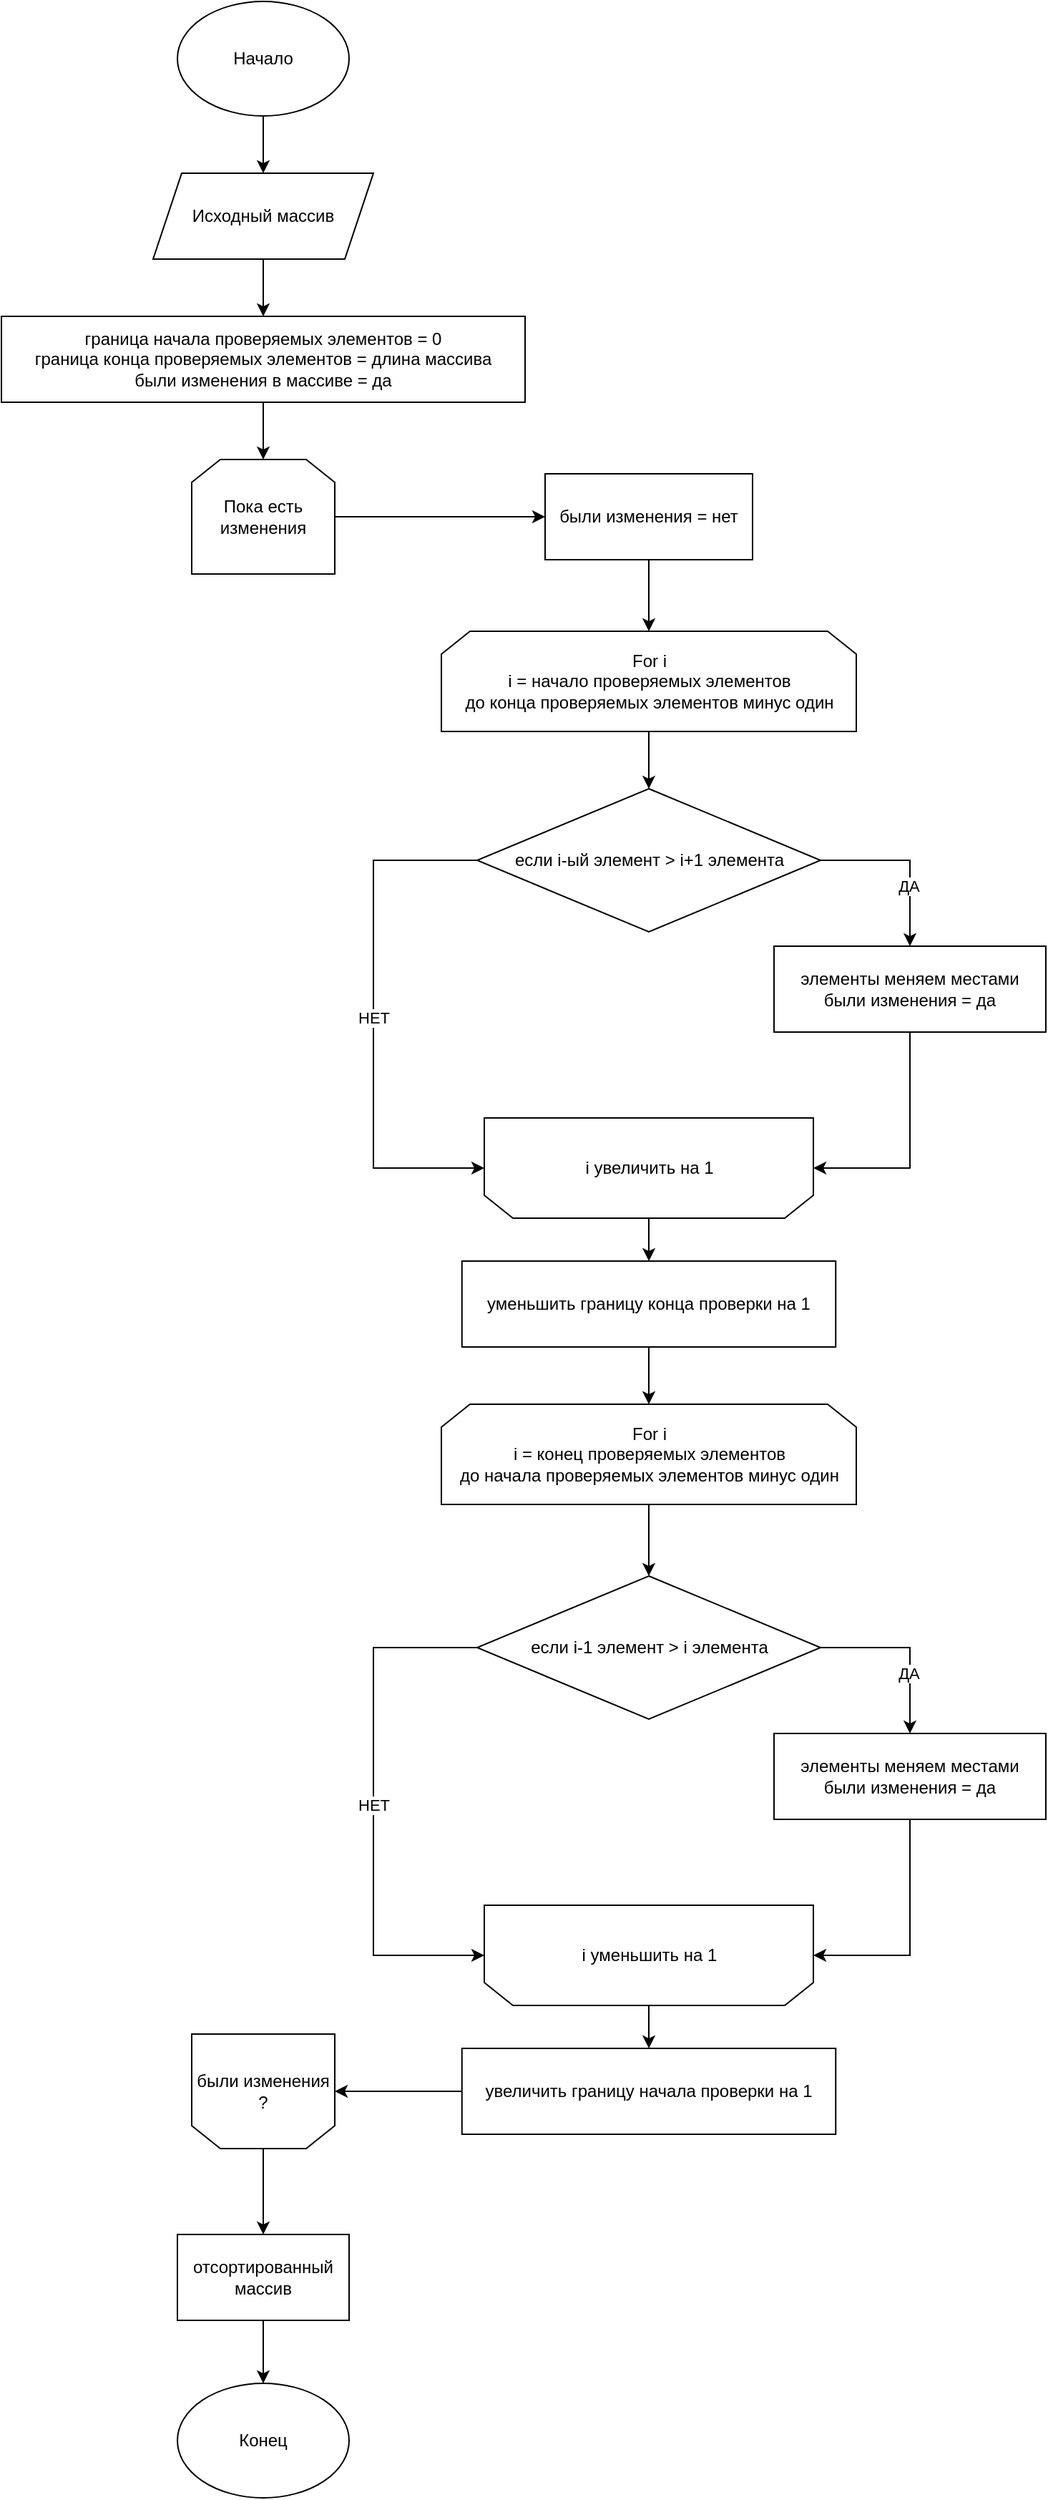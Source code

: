 <mxfile version="21.1.2" type="device">
  <diagram id="C5RBs43oDa-KdzZeNtuy" name="Page-1">
    <mxGraphModel dx="1182" dy="683" grid="1" gridSize="10" guides="1" tooltips="1" connect="1" arrows="1" fold="1" page="1" pageScale="1" pageWidth="827" pageHeight="1169" math="0" shadow="0">
      <root>
        <mxCell id="WIyWlLk6GJQsqaUBKTNV-0" />
        <mxCell id="WIyWlLk6GJQsqaUBKTNV-1" parent="WIyWlLk6GJQsqaUBKTNV-0" />
        <mxCell id="7dyfSy4HtISxKkxM-MtV-2" style="edgeStyle=orthogonalEdgeStyle;rounded=0;orthogonalLoop=1;jettySize=auto;html=1;entryX=0.5;entryY=0;entryDx=0;entryDy=0;" edge="1" parent="WIyWlLk6GJQsqaUBKTNV-1" source="7dyfSy4HtISxKkxM-MtV-0" target="7dyfSy4HtISxKkxM-MtV-1">
          <mxGeometry relative="1" as="geometry" />
        </mxCell>
        <mxCell id="7dyfSy4HtISxKkxM-MtV-0" value="Начало" style="ellipse;whiteSpace=wrap;html=1;" vertex="1" parent="WIyWlLk6GJQsqaUBKTNV-1">
          <mxGeometry x="172" y="50" width="120" height="80" as="geometry" />
        </mxCell>
        <mxCell id="7dyfSy4HtISxKkxM-MtV-10" style="edgeStyle=orthogonalEdgeStyle;rounded=0;orthogonalLoop=1;jettySize=auto;html=1;exitX=0.5;exitY=1;exitDx=0;exitDy=0;entryX=0.5;entryY=0;entryDx=0;entryDy=0;" edge="1" parent="WIyWlLk6GJQsqaUBKTNV-1" source="7dyfSy4HtISxKkxM-MtV-1" target="7dyfSy4HtISxKkxM-MtV-9">
          <mxGeometry relative="1" as="geometry" />
        </mxCell>
        <mxCell id="7dyfSy4HtISxKkxM-MtV-1" value="Исходный массив" style="shape=parallelogram;perimeter=parallelogramPerimeter;whiteSpace=wrap;html=1;fixedSize=1;" vertex="1" parent="WIyWlLk6GJQsqaUBKTNV-1">
          <mxGeometry x="155" y="170" width="154" height="60" as="geometry" />
        </mxCell>
        <mxCell id="7dyfSy4HtISxKkxM-MtV-42" style="edgeStyle=orthogonalEdgeStyle;rounded=0;orthogonalLoop=1;jettySize=auto;html=1;" edge="1" parent="WIyWlLk6GJQsqaUBKTNV-1" source="7dyfSy4HtISxKkxM-MtV-3" target="7dyfSy4HtISxKkxM-MtV-15">
          <mxGeometry relative="1" as="geometry" />
        </mxCell>
        <mxCell id="7dyfSy4HtISxKkxM-MtV-3" value="Пока есть изменения" style="shape=loopLimit;whiteSpace=wrap;html=1;" vertex="1" parent="WIyWlLk6GJQsqaUBKTNV-1">
          <mxGeometry x="182" y="370" width="100" height="80" as="geometry" />
        </mxCell>
        <mxCell id="7dyfSy4HtISxKkxM-MtV-26" style="edgeStyle=orthogonalEdgeStyle;rounded=0;orthogonalLoop=1;jettySize=auto;html=1;" edge="1" parent="WIyWlLk6GJQsqaUBKTNV-1" source="7dyfSy4HtISxKkxM-MtV-5" target="7dyfSy4HtISxKkxM-MtV-25">
          <mxGeometry relative="1" as="geometry" />
        </mxCell>
        <mxCell id="7dyfSy4HtISxKkxM-MtV-5" value="i увеличить на 1" style="shape=loopLimit;whiteSpace=wrap;html=1;direction=west;" vertex="1" parent="WIyWlLk6GJQsqaUBKTNV-1">
          <mxGeometry x="386.5" y="830" width="230" height="70" as="geometry" />
        </mxCell>
        <mxCell id="7dyfSy4HtISxKkxM-MtV-44" style="edgeStyle=orthogonalEdgeStyle;rounded=0;orthogonalLoop=1;jettySize=auto;html=1;exitX=0.5;exitY=1;exitDx=0;exitDy=0;entryX=0.5;entryY=0;entryDx=0;entryDy=0;" edge="1" parent="WIyWlLk6GJQsqaUBKTNV-1" source="7dyfSy4HtISxKkxM-MtV-7" target="7dyfSy4HtISxKkxM-MtV-13">
          <mxGeometry relative="1" as="geometry" />
        </mxCell>
        <mxCell id="7dyfSy4HtISxKkxM-MtV-7" value="For i&lt;br&gt;i = начало проверяемых элементов&lt;br&gt;до конца проверяемых элементов минус один" style="shape=loopLimit;whiteSpace=wrap;html=1;" vertex="1" parent="WIyWlLk6GJQsqaUBKTNV-1">
          <mxGeometry x="356.51" y="490" width="290" height="70" as="geometry" />
        </mxCell>
        <mxCell id="7dyfSy4HtISxKkxM-MtV-11" style="edgeStyle=orthogonalEdgeStyle;rounded=0;orthogonalLoop=1;jettySize=auto;html=1;exitX=0.5;exitY=1;exitDx=0;exitDy=0;entryX=0.5;entryY=0;entryDx=0;entryDy=0;" edge="1" parent="WIyWlLk6GJQsqaUBKTNV-1" source="7dyfSy4HtISxKkxM-MtV-9" target="7dyfSy4HtISxKkxM-MtV-3">
          <mxGeometry relative="1" as="geometry" />
        </mxCell>
        <mxCell id="7dyfSy4HtISxKkxM-MtV-9" value="граница начала проверяемых элементов = 0&lt;br&gt;граница конца проверяемых элементов = длина массива&lt;br&gt;были изменения в массиве = да" style="rounded=0;whiteSpace=wrap;html=1;" vertex="1" parent="WIyWlLk6GJQsqaUBKTNV-1">
          <mxGeometry x="49" y="270" width="366" height="60" as="geometry" />
        </mxCell>
        <mxCell id="7dyfSy4HtISxKkxM-MtV-21" style="edgeStyle=orthogonalEdgeStyle;rounded=0;orthogonalLoop=1;jettySize=auto;html=1;entryX=0.5;entryY=0;entryDx=0;entryDy=0;exitX=1;exitY=0.5;exitDx=0;exitDy=0;" edge="1" parent="WIyWlLk6GJQsqaUBKTNV-1" source="7dyfSy4HtISxKkxM-MtV-13" target="7dyfSy4HtISxKkxM-MtV-18">
          <mxGeometry relative="1" as="geometry">
            <mxPoint x="619" y="750" as="targetPoint" />
          </mxGeometry>
        </mxCell>
        <mxCell id="7dyfSy4HtISxKkxM-MtV-23" value="ДА" style="edgeLabel;html=1;align=center;verticalAlign=middle;resizable=0;points=[];" vertex="1" connectable="0" parent="7dyfSy4HtISxKkxM-MtV-21">
          <mxGeometry x="0.306" y="-1" relative="1" as="geometry">
            <mxPoint as="offset" />
          </mxGeometry>
        </mxCell>
        <mxCell id="7dyfSy4HtISxKkxM-MtV-24" value="НЕТ" style="edgeStyle=orthogonalEdgeStyle;rounded=0;orthogonalLoop=1;jettySize=auto;html=1;exitX=0;exitY=0.5;exitDx=0;exitDy=0;entryX=1;entryY=0.5;entryDx=0;entryDy=0;" edge="1" parent="WIyWlLk6GJQsqaUBKTNV-1" source="7dyfSy4HtISxKkxM-MtV-13" target="7dyfSy4HtISxKkxM-MtV-5">
          <mxGeometry relative="1" as="geometry">
            <Array as="points">
              <mxPoint x="309" y="650" />
              <mxPoint x="309" y="865" />
            </Array>
          </mxGeometry>
        </mxCell>
        <mxCell id="7dyfSy4HtISxKkxM-MtV-13" value="если i-ый элемент &amp;gt; i+1 элемента" style="rhombus;whiteSpace=wrap;html=1;" vertex="1" parent="WIyWlLk6GJQsqaUBKTNV-1">
          <mxGeometry x="381.5" y="600" width="240" height="100" as="geometry" />
        </mxCell>
        <mxCell id="7dyfSy4HtISxKkxM-MtV-43" style="edgeStyle=orthogonalEdgeStyle;rounded=0;orthogonalLoop=1;jettySize=auto;html=1;exitX=0.5;exitY=1;exitDx=0;exitDy=0;entryX=0.5;entryY=0;entryDx=0;entryDy=0;" edge="1" parent="WIyWlLk6GJQsqaUBKTNV-1" source="7dyfSy4HtISxKkxM-MtV-15" target="7dyfSy4HtISxKkxM-MtV-7">
          <mxGeometry relative="1" as="geometry" />
        </mxCell>
        <mxCell id="7dyfSy4HtISxKkxM-MtV-15" value="были изменения = нет" style="rounded=0;whiteSpace=wrap;html=1;" vertex="1" parent="WIyWlLk6GJQsqaUBKTNV-1">
          <mxGeometry x="429" y="380" width="145" height="60" as="geometry" />
        </mxCell>
        <mxCell id="7dyfSy4HtISxKkxM-MtV-22" style="edgeStyle=orthogonalEdgeStyle;rounded=0;orthogonalLoop=1;jettySize=auto;html=1;exitX=0.5;exitY=1;exitDx=0;exitDy=0;entryX=0;entryY=0.5;entryDx=0;entryDy=0;" edge="1" parent="WIyWlLk6GJQsqaUBKTNV-1" source="7dyfSy4HtISxKkxM-MtV-18" target="7dyfSy4HtISxKkxM-MtV-5">
          <mxGeometry relative="1" as="geometry" />
        </mxCell>
        <mxCell id="7dyfSy4HtISxKkxM-MtV-18" value="элементы меняем местами&lt;br&gt;были изменения = да" style="rounded=0;whiteSpace=wrap;html=1;" vertex="1" parent="WIyWlLk6GJQsqaUBKTNV-1">
          <mxGeometry x="589" y="710" width="190" height="60" as="geometry" />
        </mxCell>
        <mxCell id="7dyfSy4HtISxKkxM-MtV-41" style="edgeStyle=orthogonalEdgeStyle;rounded=0;orthogonalLoop=1;jettySize=auto;html=1;exitX=0.5;exitY=1;exitDx=0;exitDy=0;" edge="1" parent="WIyWlLk6GJQsqaUBKTNV-1" source="7dyfSy4HtISxKkxM-MtV-25" target="7dyfSy4HtISxKkxM-MtV-31">
          <mxGeometry relative="1" as="geometry" />
        </mxCell>
        <mxCell id="7dyfSy4HtISxKkxM-MtV-25" value="уменьшить границу конца проверки на 1" style="rounded=0;whiteSpace=wrap;html=1;" vertex="1" parent="WIyWlLk6GJQsqaUBKTNV-1">
          <mxGeometry x="370.88" y="930" width="261.25" height="60" as="geometry" />
        </mxCell>
        <mxCell id="7dyfSy4HtISxKkxM-MtV-28" style="edgeStyle=orthogonalEdgeStyle;rounded=0;orthogonalLoop=1;jettySize=auto;html=1;" edge="1" parent="WIyWlLk6GJQsqaUBKTNV-1" source="7dyfSy4HtISxKkxM-MtV-29" target="7dyfSy4HtISxKkxM-MtV-40">
          <mxGeometry relative="1" as="geometry" />
        </mxCell>
        <mxCell id="7dyfSy4HtISxKkxM-MtV-29" value="i уменьшить на 1" style="shape=loopLimit;whiteSpace=wrap;html=1;direction=west;" vertex="1" parent="WIyWlLk6GJQsqaUBKTNV-1">
          <mxGeometry x="386.5" y="1380" width="230" height="70" as="geometry" />
        </mxCell>
        <mxCell id="7dyfSy4HtISxKkxM-MtV-45" style="edgeStyle=orthogonalEdgeStyle;rounded=0;orthogonalLoop=1;jettySize=auto;html=1;exitX=0.5;exitY=1;exitDx=0;exitDy=0;entryX=0.5;entryY=0;entryDx=0;entryDy=0;" edge="1" parent="WIyWlLk6GJQsqaUBKTNV-1" source="7dyfSy4HtISxKkxM-MtV-31" target="7dyfSy4HtISxKkxM-MtV-35">
          <mxGeometry relative="1" as="geometry" />
        </mxCell>
        <mxCell id="7dyfSy4HtISxKkxM-MtV-31" value="For i&lt;br&gt;i = конец проверяемых элементов&lt;br&gt;до начала проверяемых элементов минус один" style="shape=loopLimit;whiteSpace=wrap;html=1;" vertex="1" parent="WIyWlLk6GJQsqaUBKTNV-1">
          <mxGeometry x="356.5" y="1030" width="290" height="70" as="geometry" />
        </mxCell>
        <mxCell id="7dyfSy4HtISxKkxM-MtV-32" style="edgeStyle=orthogonalEdgeStyle;rounded=0;orthogonalLoop=1;jettySize=auto;html=1;entryX=0.5;entryY=0;entryDx=0;entryDy=0;exitX=1;exitY=0.5;exitDx=0;exitDy=0;" edge="1" parent="WIyWlLk6GJQsqaUBKTNV-1" source="7dyfSy4HtISxKkxM-MtV-35" target="7dyfSy4HtISxKkxM-MtV-39">
          <mxGeometry relative="1" as="geometry">
            <mxPoint x="619" y="1300" as="targetPoint" />
          </mxGeometry>
        </mxCell>
        <mxCell id="7dyfSy4HtISxKkxM-MtV-33" value="ДА" style="edgeLabel;html=1;align=center;verticalAlign=middle;resizable=0;points=[];" vertex="1" connectable="0" parent="7dyfSy4HtISxKkxM-MtV-32">
          <mxGeometry x="0.306" y="-1" relative="1" as="geometry">
            <mxPoint as="offset" />
          </mxGeometry>
        </mxCell>
        <mxCell id="7dyfSy4HtISxKkxM-MtV-34" value="НЕТ" style="edgeStyle=orthogonalEdgeStyle;rounded=0;orthogonalLoop=1;jettySize=auto;html=1;exitX=0;exitY=0.5;exitDx=0;exitDy=0;entryX=1;entryY=0.5;entryDx=0;entryDy=0;" edge="1" parent="WIyWlLk6GJQsqaUBKTNV-1" source="7dyfSy4HtISxKkxM-MtV-35" target="7dyfSy4HtISxKkxM-MtV-29">
          <mxGeometry relative="1" as="geometry">
            <Array as="points">
              <mxPoint x="309" y="1200" />
              <mxPoint x="309" y="1415" />
            </Array>
          </mxGeometry>
        </mxCell>
        <mxCell id="7dyfSy4HtISxKkxM-MtV-35" value="если i-1 элемент &amp;gt; i элемента" style="rhombus;whiteSpace=wrap;html=1;" vertex="1" parent="WIyWlLk6GJQsqaUBKTNV-1">
          <mxGeometry x="381.5" y="1150" width="240" height="100" as="geometry" />
        </mxCell>
        <mxCell id="7dyfSy4HtISxKkxM-MtV-38" style="edgeStyle=orthogonalEdgeStyle;rounded=0;orthogonalLoop=1;jettySize=auto;html=1;exitX=0.5;exitY=1;exitDx=0;exitDy=0;entryX=0;entryY=0.5;entryDx=0;entryDy=0;" edge="1" parent="WIyWlLk6GJQsqaUBKTNV-1" source="7dyfSy4HtISxKkxM-MtV-39" target="7dyfSy4HtISxKkxM-MtV-29">
          <mxGeometry relative="1" as="geometry" />
        </mxCell>
        <mxCell id="7dyfSy4HtISxKkxM-MtV-39" value="элементы меняем местами&lt;br&gt;были изменения = да" style="rounded=0;whiteSpace=wrap;html=1;" vertex="1" parent="WIyWlLk6GJQsqaUBKTNV-1">
          <mxGeometry x="589" y="1260" width="190" height="60" as="geometry" />
        </mxCell>
        <mxCell id="7dyfSy4HtISxKkxM-MtV-47" style="edgeStyle=orthogonalEdgeStyle;rounded=0;orthogonalLoop=1;jettySize=auto;html=1;exitX=0;exitY=0.5;exitDx=0;exitDy=0;entryX=0;entryY=0.5;entryDx=0;entryDy=0;" edge="1" parent="WIyWlLk6GJQsqaUBKTNV-1" source="7dyfSy4HtISxKkxM-MtV-40" target="7dyfSy4HtISxKkxM-MtV-46">
          <mxGeometry relative="1" as="geometry" />
        </mxCell>
        <mxCell id="7dyfSy4HtISxKkxM-MtV-40" value="увеличить границу начала проверки на 1" style="rounded=0;whiteSpace=wrap;html=1;" vertex="1" parent="WIyWlLk6GJQsqaUBKTNV-1">
          <mxGeometry x="370.88" y="1480" width="261.25" height="60" as="geometry" />
        </mxCell>
        <mxCell id="7dyfSy4HtISxKkxM-MtV-49" style="edgeStyle=orthogonalEdgeStyle;rounded=0;orthogonalLoop=1;jettySize=auto;html=1;exitX=0.5;exitY=0;exitDx=0;exitDy=0;" edge="1" parent="WIyWlLk6GJQsqaUBKTNV-1" source="7dyfSy4HtISxKkxM-MtV-46" target="7dyfSy4HtISxKkxM-MtV-48">
          <mxGeometry relative="1" as="geometry" />
        </mxCell>
        <mxCell id="7dyfSy4HtISxKkxM-MtV-46" value="были изменения ?" style="shape=loopLimit;whiteSpace=wrap;html=1;direction=west;" vertex="1" parent="WIyWlLk6GJQsqaUBKTNV-1">
          <mxGeometry x="182" y="1470" width="100" height="80" as="geometry" />
        </mxCell>
        <mxCell id="7dyfSy4HtISxKkxM-MtV-51" style="edgeStyle=orthogonalEdgeStyle;rounded=0;orthogonalLoop=1;jettySize=auto;html=1;exitX=0.5;exitY=1;exitDx=0;exitDy=0;entryX=0.5;entryY=0;entryDx=0;entryDy=0;" edge="1" parent="WIyWlLk6GJQsqaUBKTNV-1" source="7dyfSy4HtISxKkxM-MtV-48" target="7dyfSy4HtISxKkxM-MtV-50">
          <mxGeometry relative="1" as="geometry" />
        </mxCell>
        <mxCell id="7dyfSy4HtISxKkxM-MtV-48" value="отсортированный массив" style="rounded=0;whiteSpace=wrap;html=1;" vertex="1" parent="WIyWlLk6GJQsqaUBKTNV-1">
          <mxGeometry x="172" y="1610" width="120" height="60" as="geometry" />
        </mxCell>
        <mxCell id="7dyfSy4HtISxKkxM-MtV-50" value="Конец" style="ellipse;whiteSpace=wrap;html=1;" vertex="1" parent="WIyWlLk6GJQsqaUBKTNV-1">
          <mxGeometry x="172" y="1714" width="120" height="80" as="geometry" />
        </mxCell>
      </root>
    </mxGraphModel>
  </diagram>
</mxfile>
